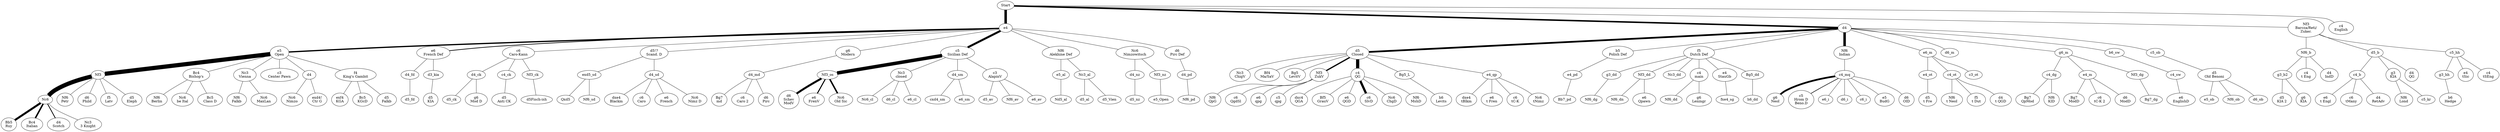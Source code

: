 graph {

////////////////////////// CLASSICAL KING PAWN ///////////////

Start -- e4 [weight=4 penwidth=10]
e5[label="e5\nOpen"]
e4 -- e5 [penwidth=5]
e5 -- Nf3 [penwidth=17]

e5 -- "Bc4\nBishop's"
"Bc4\nBishop's" -- "Nf6\nBerlin"
"Bc4\nBishop's" -- "Nc6\nbe Ital"
"Bc4\nBishop's" -- "Bc5\nClass D"


e5 -- "Nc3\nVienna"
"Nc3\nVienna" -- "Nf6\nFalkb"
"Nc3\nVienna" -- "Nc6\nMaxLan"

e5 -- "c3\nCenter Pawn"

d4_pn[label=d4]
e5 -- d4_pn

d4_pn -- "Nc6\nNimzo"
d4_pn -- "exd4!\nCtr G"

e5 -- "f4\nKing's Gambit" -- "exf4\nKGA"
"f4\nKing's Gambit" -- "Bc5\nKGcD"
"f4\nKing's Gambit" -- "d5\nFalkb"

Nf3 -- Nc6 [penwidth=17] // main line p. 40
Nf3 -- "Nf6\nPetr"
Nf3 -- "d6\nPhild"
Nf3 -- "f5\nLatv"
Nf3 -- "d5\nEleph"

// Ruy and siblings //

Nc6 -- "Bb5\nRuy" [penwidth=8]
Nc6 -- "Bc4\nItalian" [penwidth=6]
Nc6 -- "d4\nScotch" [penwidth=3]
Nc6 -- "Nc3\n3 Knight"

////////////////////////// CLASSICAL QUEEN PAWN ///////////////

Start -- d4 [penwidth=6]
d5_qp[label="d5\nClosed"]
d4 -- d5_qp [penwidth=7 weight=2]
d5_qp -- "Nc3\nChigV"
d5_qp -- "Bf4\nMa/SaV"
d5_qp -- "Bg5\nLevitV"

// zukertort doesn't belong here but render diff.
Nf3_z[label="Nf3\nZukV"]
Nf6_z[label="Nf6\nQpG"]
d5_qp -- Nf3_z [penwidth=5]
Nf3_z -- Nf6_z
Nf3_z -- "c6\nQgdSl"
Nf3_z -- "e6\nqpg"
Nf3_z -- "c5\nqpg"


// qg
qg[label="c4\nQG"]
d5_qp -- qg [penwidth=13]
qg -- "dxc4\nQGA"
qg -- "Bf5\nGrauV"
qg -- "e6\nQGD"
qg -- "c6\nSlvD" [penwidth=9]
qg -- "Nc6\nChgD"
qg -- "Nf6\nMshD"


/////////////// MODERN KING PAWN ///////////////

e4 -- "e6\nFrench Def" [penwidth=2.6]
"e6\nFrench Def" -- d4_fd -- d5_fd
"e6\nFrench Def" -- d3_kia -- "d5\nKIA"

e4 -- "c6\nCaro-Kann" -- d4_ck -- d5_ck
d4_ck -- "g6\nMod D"
"c6\nCaro-Kann" -- c4_ck -- "d5\nAnti CK"
"c6\nCaro-Kann" -- Nf3_ck -- "d5\Fisch-ish"

e4 -- "d5!?\nScand. D" -- exd5_sd -- Qxd5
exd5_sd -- Nf6_sd
"d5!?\nScand. D" -- d4_sd
d4_sd -- "dxe4\nBlackm"
d4_sd -- "c6\nCaro"
d4_sd -- "e6\nFrench"
d4_sd -- "Nc6\nNimz D"

e4 -- "g6\nModern" -- d4_md -- "Bg7\nmd"
d4_md -- "c6\nCaro 2"
d4_md -- "d6\nPirc"

// sicilian //

e4 -- "c5\nSicilian Def" [penwidth=8]

"c5\nSicilian Def" -- Nf3_os [penwidth=14]
Nf3_os -- "d6\nSchev\nModV" [penwidth=8]
e6_os[label="e6\nFrenV"]
Nf3_os -- e6_os [penwidth=4]
Nc6_os[label="Nc6\nOld Sic"]
Nf3_os -- Nc6_os [penwidth=6]

"c5\nSicilian Def" -- "Nc3\nclosed"
"Nc3\nclosed" -- Nc6_cl
"Nc3\nclosed" -- d6_cl
"Nc3\nclosed" -- e6_cl

"c5\nSicilian Def" -- d4_sm -- cxd4_sm
d4_sm -- e6_sm

"c5\nSicilian Def" -- "c3\nAlapinV" -- d5_av
"c3\nAlapinV" -- Nf6_av
"c3\nAlapinV" -- e6_av

// end sici

e4 -- "Nf6\nAlekhine Def" -- e5_al -- Nd5_al
"Nf6\nAlekhine Def" -- Nc3_al -- d5_al
Nc3_al -- d5_Vien

e4 -- "Nc6\nNimzowitsch" -- d4_nz -- d5_nz
"Nc6\nNimzowitsch" -- Nf3_nz -- e5_Open

e4 -- "d6\nPirc Def" -- d4_pd -- Nf6_pd


/////////////// MODERN QUEEN PAWN ///////////////

d4 -- "b5\nPolish Def" -- e4_pd -- Bb7_pd

// dutch

dutch[label="f5\nDutch Def"]
d4 -- dutch
dutch -- g3_dd -- Nf6_dg
dutch -- Nf3_dd -- Nf6_dn
Nf3_dd -- "e6\nQpawn"
dutch -- Nc3_dd
dutch -- "c4\nmain" -- Nf6_dd
"c4\nmain" -- "g6\nLeningr"
dutch -- "e4\nStauGb" -- fxe4_sg
dutch -- Bg5_dd -- h6_dd

// indian //

Nf6_mq[label="Nf6\nIndian"]
d4 -- Nf6_mq [penwidth=10]
Nf6_mq -- c4_mq
// bulk of the indian
g6_mq[label="g6\nNeoI"]
c5_mq[label="c5\nHrom D\nBeno.D"]
c4_mq -- e6_i
c4_mq -- g6_mq [penwidth=7]
c4_mq -- c5_mq[penwidth=2]
c4_mq -- d6_i
c4_mq -- c6_i
c4_mq -- "e5\nBudG"

// non indian //

d4 -- e6_m -- e4_ot -- "d5\nt Fre"
e6_m -- c4_ot -- "Nf6\nt NeoI"
c4_ot -- "f5\nt Dut"
c4_ot -- "d4\nt QGD"
e6_m -- c3_ot
d4 -- d6_m
d4 -- g6_m -- c4_dg -- "Bg7\nQpMod"
c4_dg -- "Nf6\nKID"
g6_m -- e4_m -- "Bg7\nModD"
e4_m -- "c6\ntC-K 2"
e4_m -- "d6\nModD"
g6_m -- Nf3_dg -- Bg7_dg

// super weird d4 responses

d4 -- b6_sw -- c4_sw -- "e6\nEnglishD"
d4 -- c5_ob -- "d5\nOld Benoni" -- e5_ob
"d5\nOld Benoni" -- Nf6_ob
"d5\nOld Benoni" -- d6_ob

/////////////// CHAPTER SEVEN ///////////////

reti[label="Nf3\nBarcza/Reti/\nZuker."]
Start -- reti 
reti -- Nf6_b -- g3_b2 -- "d5\nKIA 2"
g3_b2 -- "g6\nKIA"
Nf6_b -- "c4\nt Eng"
Nf6_b -- "d4\nIndD"

reti -- d5_b
d5_b -- c4_b -- "e6\nt Engl"
c4_b -- "c6\ntMany"
c4_b -- "d4\nRetAdv"
d5_b -- "g3\nKIA" -- "Nf6\nLond"
"g3\nKIA" -- c5_kr
d5_b -- "d4\nQG"

reti -- c5_hh -- g3_hh -- "b6\nHedge"
c5_hh -- "e4\ntSic"
c5_hh -- "c4\ntSEng"

//// others ////

d5_qp -- Bg5_L -- "h6\nLevits"
d5_qp -- e4_qp -- "dxe4\ntBlkm"
e4_qp -- "e6\nt Fren"
e4_qp -- "c6\ntC-K"
e4_qp -- "Nc6\ntNimz"


c4_mq -- "d6\nOID"

Start -- "c4\nEnglish"

}
